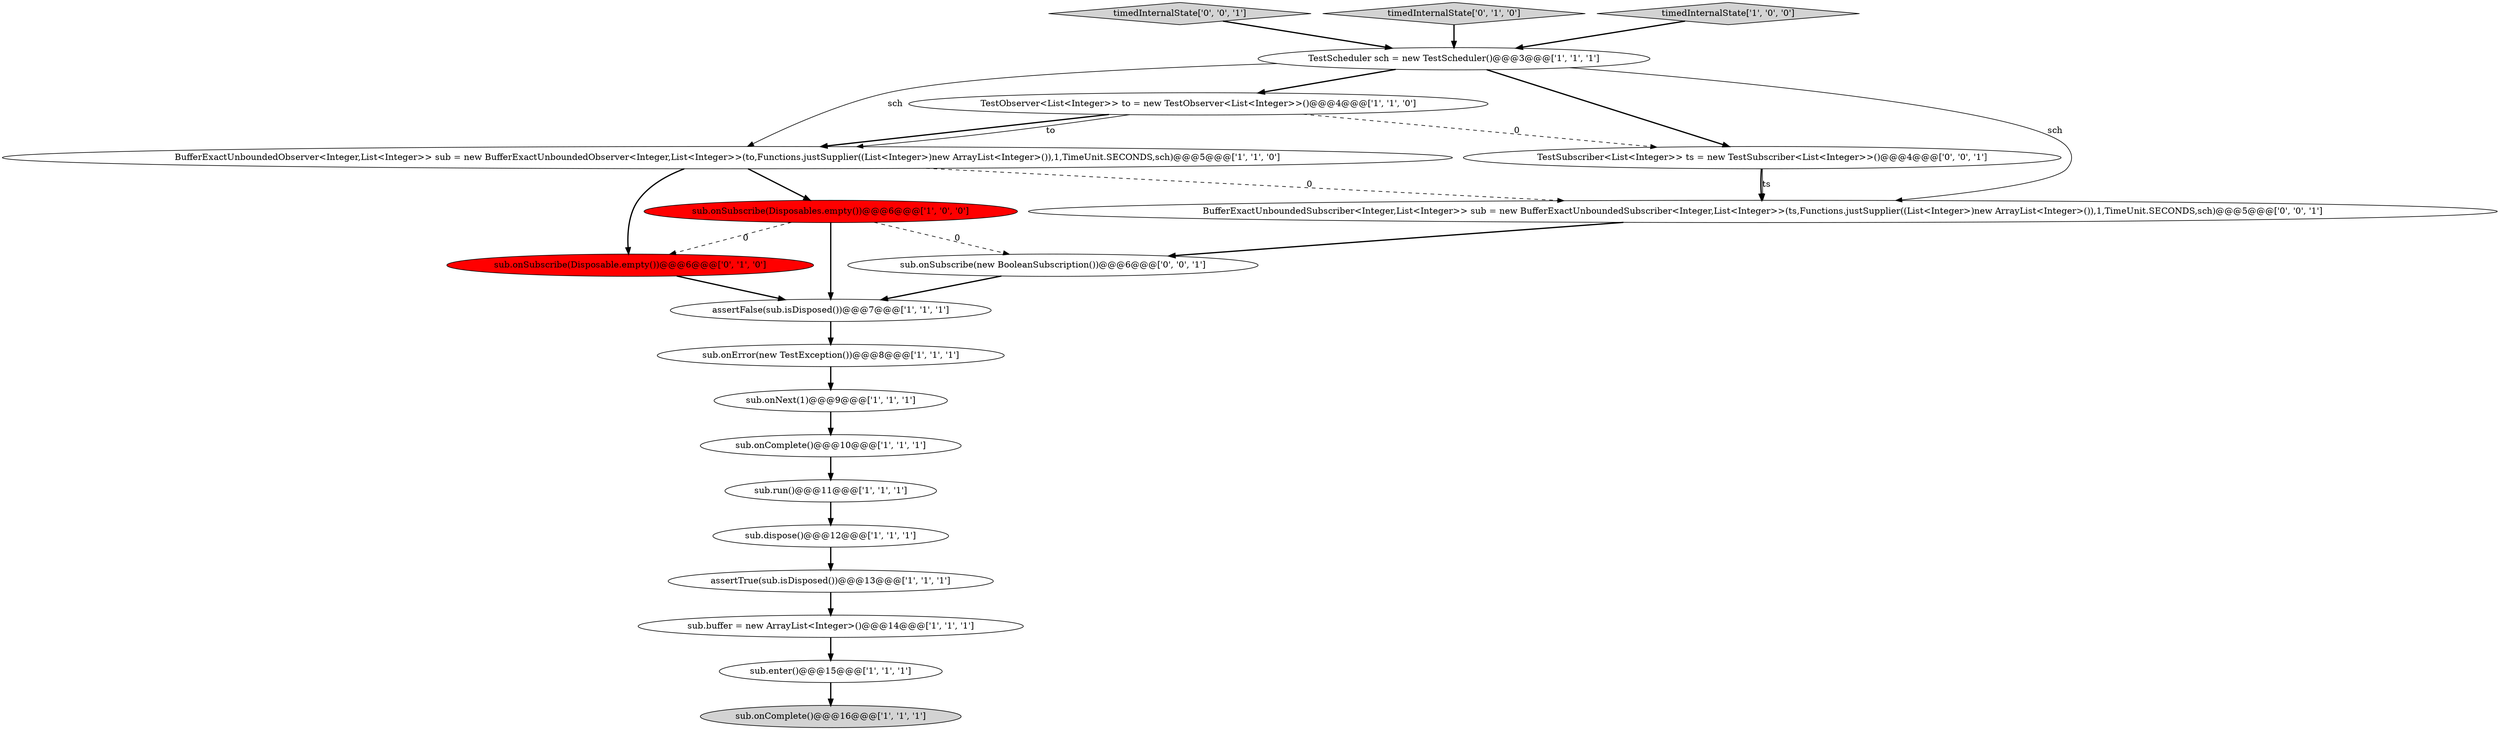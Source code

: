 digraph {
8 [style = filled, label = "sub.onComplete()@@@16@@@['1', '1', '1']", fillcolor = lightgray, shape = ellipse image = "AAA0AAABBB1BBB"];
16 [style = filled, label = "sub.onSubscribe(Disposable.empty())@@@6@@@['0', '1', '0']", fillcolor = red, shape = ellipse image = "AAA1AAABBB2BBB"];
20 [style = filled, label = "timedInternalState['0', '0', '1']", fillcolor = lightgray, shape = diamond image = "AAA0AAABBB3BBB"];
11 [style = filled, label = "BufferExactUnboundedObserver<Integer,List<Integer>> sub = new BufferExactUnboundedObserver<Integer,List<Integer>>(to,Functions.justSupplier((List<Integer>)new ArrayList<Integer>()),1,TimeUnit.SECONDS,sch)@@@5@@@['1', '1', '0']", fillcolor = white, shape = ellipse image = "AAA0AAABBB1BBB"];
6 [style = filled, label = "sub.onSubscribe(Disposables.empty())@@@6@@@['1', '0', '0']", fillcolor = red, shape = ellipse image = "AAA1AAABBB1BBB"];
15 [style = filled, label = "timedInternalState['0', '1', '0']", fillcolor = lightgray, shape = diamond image = "AAA0AAABBB2BBB"];
7 [style = filled, label = "sub.enter()@@@15@@@['1', '1', '1']", fillcolor = white, shape = ellipse image = "AAA0AAABBB1BBB"];
13 [style = filled, label = "sub.run()@@@11@@@['1', '1', '1']", fillcolor = white, shape = ellipse image = "AAA0AAABBB1BBB"];
3 [style = filled, label = "sub.onNext(1)@@@9@@@['1', '1', '1']", fillcolor = white, shape = ellipse image = "AAA0AAABBB1BBB"];
10 [style = filled, label = "sub.buffer = new ArrayList<Integer>()@@@14@@@['1', '1', '1']", fillcolor = white, shape = ellipse image = "AAA0AAABBB1BBB"];
5 [style = filled, label = "assertTrue(sub.isDisposed())@@@13@@@['1', '1', '1']", fillcolor = white, shape = ellipse image = "AAA0AAABBB1BBB"];
9 [style = filled, label = "TestScheduler sch = new TestScheduler()@@@3@@@['1', '1', '1']", fillcolor = white, shape = ellipse image = "AAA0AAABBB1BBB"];
1 [style = filled, label = "sub.onComplete()@@@10@@@['1', '1', '1']", fillcolor = white, shape = ellipse image = "AAA0AAABBB1BBB"];
0 [style = filled, label = "TestObserver<List<Integer>> to = new TestObserver<List<Integer>>()@@@4@@@['1', '1', '0']", fillcolor = white, shape = ellipse image = "AAA0AAABBB1BBB"];
18 [style = filled, label = "sub.onSubscribe(new BooleanSubscription())@@@6@@@['0', '0', '1']", fillcolor = white, shape = ellipse image = "AAA0AAABBB3BBB"];
2 [style = filled, label = "assertFalse(sub.isDisposed())@@@7@@@['1', '1', '1']", fillcolor = white, shape = ellipse image = "AAA0AAABBB1BBB"];
12 [style = filled, label = "sub.onError(new TestException())@@@8@@@['1', '1', '1']", fillcolor = white, shape = ellipse image = "AAA0AAABBB1BBB"];
4 [style = filled, label = "sub.dispose()@@@12@@@['1', '1', '1']", fillcolor = white, shape = ellipse image = "AAA0AAABBB1BBB"];
14 [style = filled, label = "timedInternalState['1', '0', '0']", fillcolor = lightgray, shape = diamond image = "AAA0AAABBB1BBB"];
17 [style = filled, label = "TestSubscriber<List<Integer>> ts = new TestSubscriber<List<Integer>>()@@@4@@@['0', '0', '1']", fillcolor = white, shape = ellipse image = "AAA0AAABBB3BBB"];
19 [style = filled, label = "BufferExactUnboundedSubscriber<Integer,List<Integer>> sub = new BufferExactUnboundedSubscriber<Integer,List<Integer>>(ts,Functions.justSupplier((List<Integer>)new ArrayList<Integer>()),1,TimeUnit.SECONDS,sch)@@@5@@@['0', '0', '1']", fillcolor = white, shape = ellipse image = "AAA0AAABBB3BBB"];
11->16 [style = bold, label=""];
5->10 [style = bold, label=""];
19->18 [style = bold, label=""];
9->0 [style = bold, label=""];
3->1 [style = bold, label=""];
20->9 [style = bold, label=""];
11->6 [style = bold, label=""];
0->11 [style = bold, label=""];
9->17 [style = bold, label=""];
16->2 [style = bold, label=""];
18->2 [style = bold, label=""];
7->8 [style = bold, label=""];
0->17 [style = dashed, label="0"];
10->7 [style = bold, label=""];
1->13 [style = bold, label=""];
17->19 [style = bold, label=""];
2->12 [style = bold, label=""];
6->18 [style = dashed, label="0"];
6->2 [style = bold, label=""];
6->16 [style = dashed, label="0"];
11->19 [style = dashed, label="0"];
15->9 [style = bold, label=""];
9->19 [style = solid, label="sch"];
14->9 [style = bold, label=""];
12->3 [style = bold, label=""];
0->11 [style = solid, label="to"];
17->19 [style = solid, label="ts"];
4->5 [style = bold, label=""];
9->11 [style = solid, label="sch"];
13->4 [style = bold, label=""];
}

